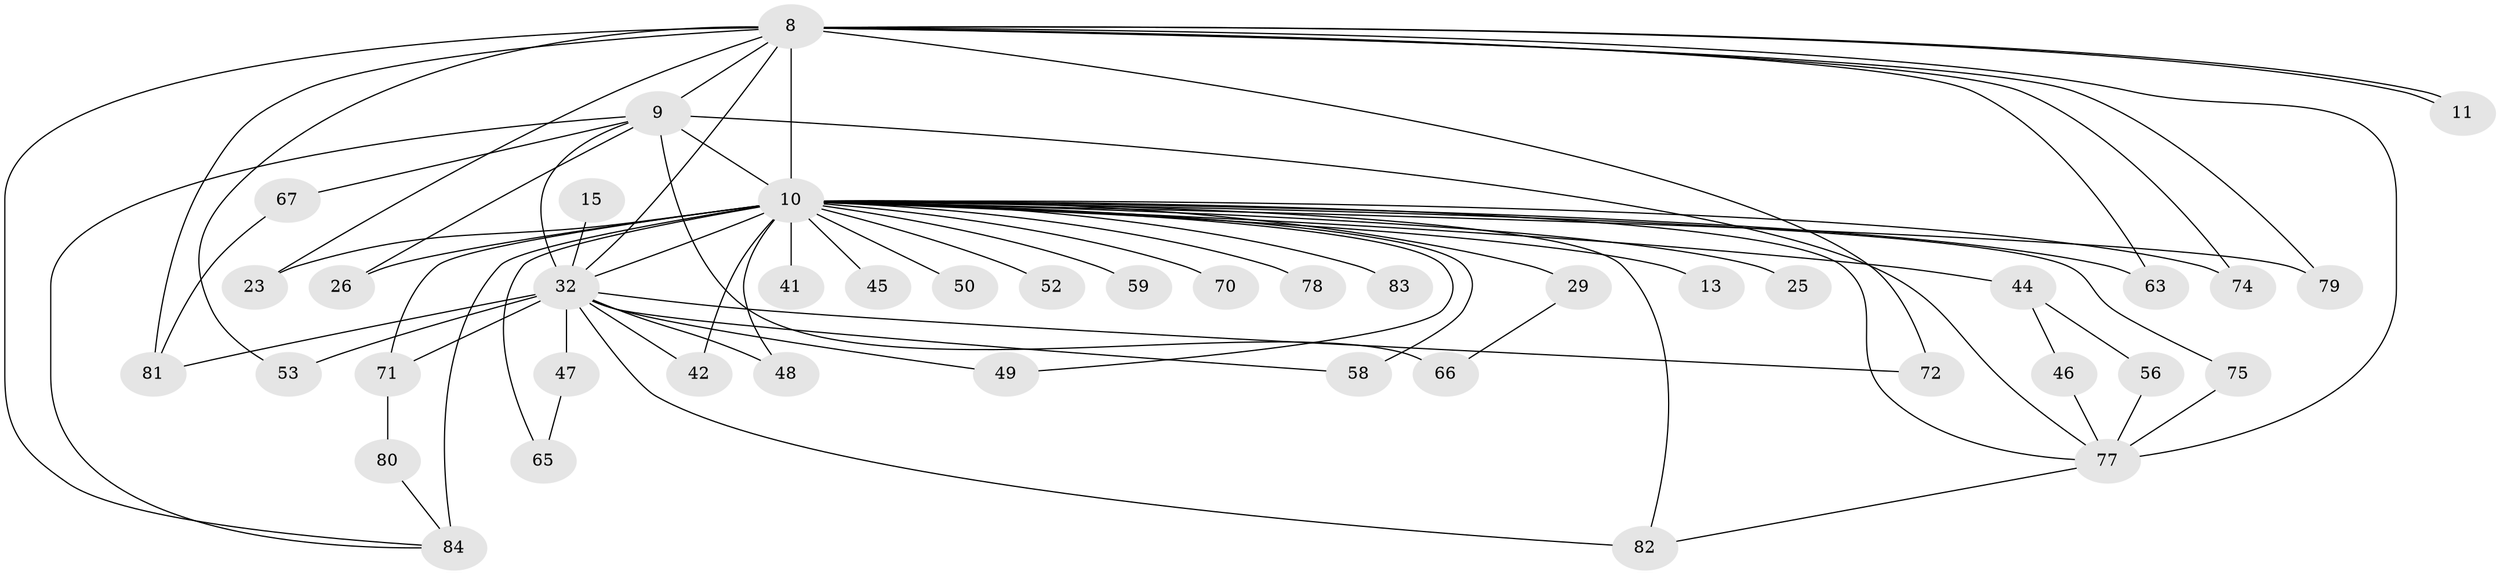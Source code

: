 // original degree distribution, {16: 0.011904761904761904, 29: 0.011904761904761904, 12: 0.011904761904761904, 15: 0.011904761904761904, 24: 0.011904761904761904, 20: 0.011904761904761904, 17: 0.011904761904761904, 19: 0.011904761904761904, 14: 0.011904761904761904, 22: 0.011904761904761904, 2: 0.5357142857142857, 5: 0.03571428571428571, 6: 0.011904761904761904, 3: 0.19047619047619047, 4: 0.09523809523809523, 7: 0.011904761904761904}
// Generated by graph-tools (version 1.1) at 2025/43/03/09/25 04:43:30]
// undirected, 42 vertices, 71 edges
graph export_dot {
graph [start="1"]
  node [color=gray90,style=filled];
  8 [super="+1"];
  9 [super="+3"];
  10 [super="+6+5"];
  11;
  13;
  15;
  23;
  25;
  26;
  29;
  32 [super="+12+17+31"];
  41;
  42;
  44;
  45 [super="+40"];
  46;
  47;
  48;
  49;
  50;
  52;
  53;
  56;
  58 [super="+18"];
  59 [super="+30"];
  63;
  65;
  66 [super="+51"];
  67;
  70;
  71 [super="+39"];
  72;
  74 [super="+38"];
  75 [super="+35+62"];
  77 [super="+34+28+76"];
  78;
  79 [super="+27"];
  80;
  81 [super="+20"];
  82 [super="+61"];
  83;
  84 [super="+54+55+73+68+57"];
  8 -- 9 [weight=4];
  8 -- 10 [weight=8];
  8 -- 11;
  8 -- 11;
  8 -- 23;
  8 -- 53;
  8 -- 63;
  8 -- 72;
  8 -- 74;
  8 -- 79 [weight=2];
  8 -- 81 [weight=2];
  8 -- 77 [weight=3];
  8 -- 32 [weight=5];
  8 -- 84 [weight=2];
  9 -- 10 [weight=8];
  9 -- 26;
  9 -- 67;
  9 -- 66 [weight=2];
  9 -- 77 [weight=2];
  9 -- 32 [weight=5];
  9 -- 84;
  10 -- 25 [weight=2];
  10 -- 29 [weight=2];
  10 -- 42;
  10 -- 48;
  10 -- 50 [weight=2];
  10 -- 71 [weight=2];
  10 -- 70 [weight=2];
  10 -- 13 [weight=2];
  10 -- 82 [weight=3];
  10 -- 23;
  10 -- 41 [weight=2];
  10 -- 59 [weight=2];
  10 -- 79;
  10 -- 77 [weight=3];
  10 -- 65;
  10 -- 74 [weight=2];
  10 -- 75;
  10 -- 78;
  10 -- 83;
  10 -- 84 [weight=8];
  10 -- 26;
  10 -- 32 [weight=12];
  10 -- 44 [weight=2];
  10 -- 45 [weight=3];
  10 -- 49;
  10 -- 52;
  10 -- 58 [weight=2];
  10 -- 63;
  15 -- 32 [weight=2];
  29 -- 66;
  32 -- 81;
  32 -- 71;
  32 -- 72;
  32 -- 42;
  32 -- 47 [weight=2];
  32 -- 48;
  32 -- 49;
  32 -- 82;
  32 -- 53;
  32 -- 58;
  44 -- 46;
  44 -- 56;
  46 -- 77;
  47 -- 65;
  56 -- 77;
  67 -- 81;
  71 -- 80 [weight=2];
  75 -- 77 [weight=3];
  77 -- 82;
  80 -- 84;
}
